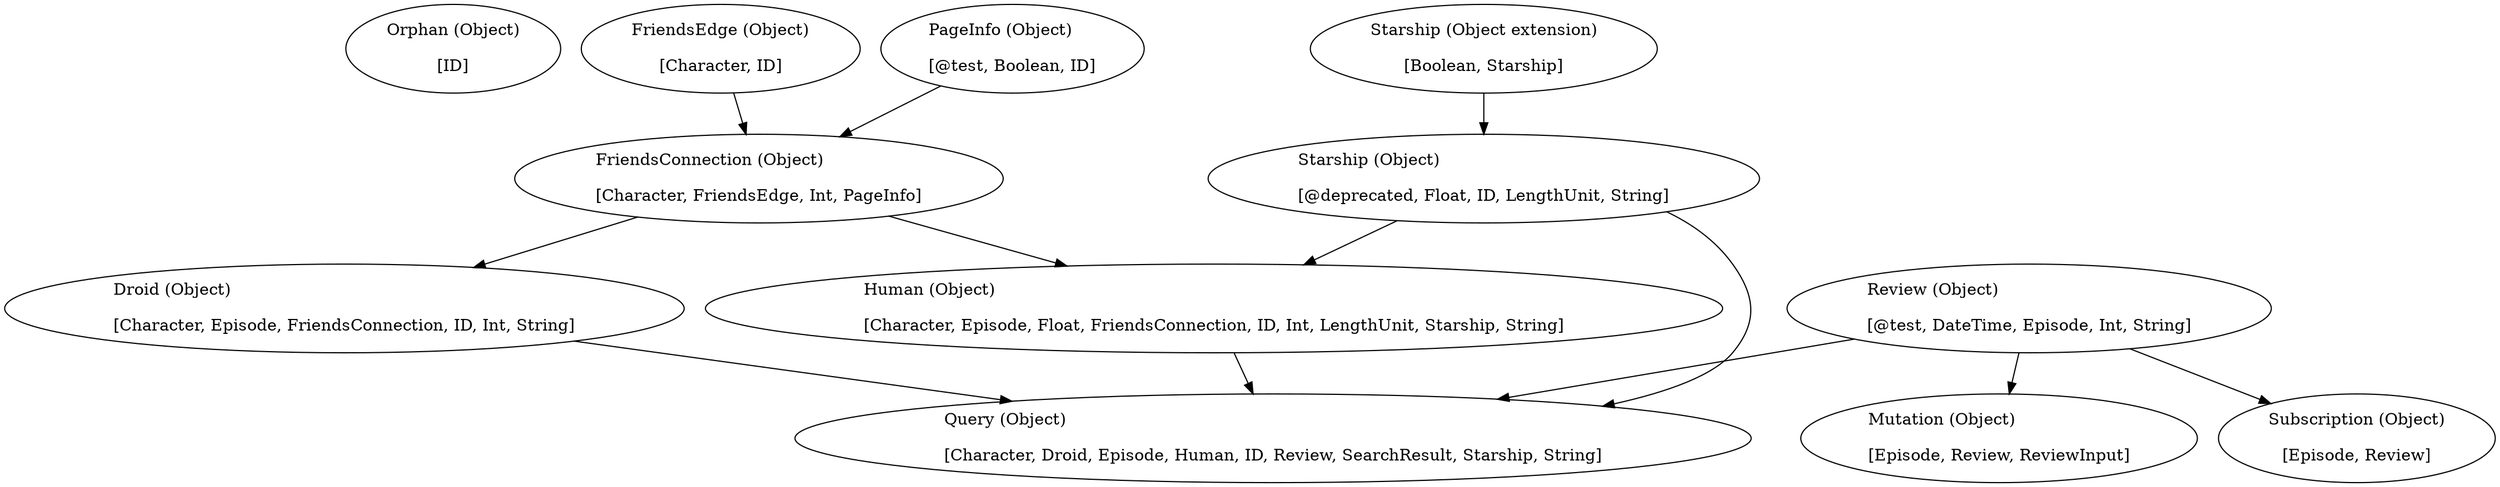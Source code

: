 digraph {
    0 [ label = "Orphan (Object)\l\l[ID]" ]
    1 [ label = "Human (Object)\l\l[Character, Episode, Float, FriendsConnection, ID, Int, LengthUnit, Starship, String]" ]
    2 [ label = "Droid (Object)\l\l[Character, Episode, FriendsConnection, ID, Int, String]" ]
    3 [ label = "FriendsConnection (Object)\l\l[Character, FriendsEdge, Int, PageInfo]" ]
    4 [ label = "FriendsEdge (Object)\l\l[Character, ID]" ]
    5 [ label = "PageInfo (Object)\l\l[@test, Boolean, ID]" ]
    6 [ label = "Review (Object)\l\l[@test, DateTime, Episode, Int, String]" ]
    7 [ label = "Query (Object)\l\l[Character, Droid, Episode, Human, ID, Review, SearchResult, Starship, String]" ]
    8 [ label = "Mutation (Object)\l\l[Episode, Review, ReviewInput]" ]
    9 [ label = "Subscription (Object)\l\l[Episode, Review]" ]
    10 [ label = "Starship (Object extension)\l\l[Boolean, Starship]" ]
    11 [ label = "Starship (Object)\l\l[@deprecated, Float, ID, LengthUnit, String]" ]
    4 -> 3 [ ]
    5 -> 3 [ ]
    10 -> 11 [ ]
    2 -> 7 [ ]
    1 -> 7 [ ]
    6 -> 7 [ ]
    11 -> 7 [ ]
    6 -> 9 [ ]
    3 -> 2 [ ]
    6 -> 8 [ ]
    3 -> 1 [ ]
    11 -> 1 [ ]
}
/*
https://github.com/yamafaktory/craftql
A CLI tool to visualize GraphQL schemas and to output a graph data structure as a graphviz .dot format
*/

